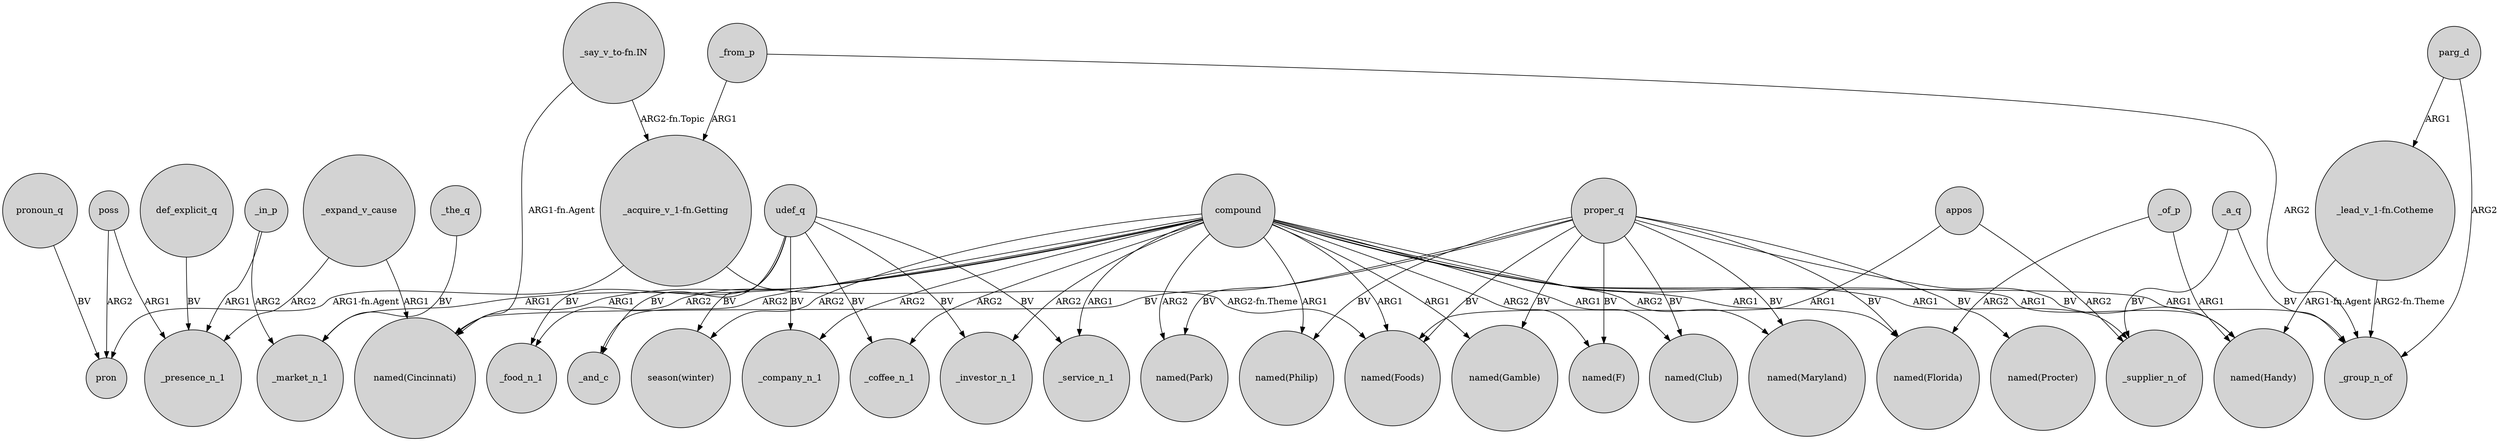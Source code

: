 digraph {
	node [shape=circle style=filled]
	"_say_v_to-fn.IN" -> "_acquire_v_1-fn.Getting" [label="ARG2-fn.Topic"]
	_in_p -> _presence_n_1 [label=ARG1]
	compound -> _food_n_1 [label=ARG2]
	parg_d -> "_lead_v_1-fn.Cotheme" [label=ARG1]
	poss -> pron [label=ARG2]
	compound -> "named(Cincinnati)" [label=ARG1]
	compound -> _coffee_n_1 [label=ARG2]
	udef_q -> _investor_n_1 [label=BV]
	proper_q -> "named(Procter)" [label=BV]
	"_lead_v_1-fn.Cotheme" -> _group_n_of [label="ARG2-fn.Theme"]
	compound -> "named(Maryland)" [label=ARG2]
	proper_q -> "named(F)" [label=BV]
	proper_q -> "named(Florida)" [label=BV]
	appos -> _supplier_n_of [label=ARG2]
	compound -> _company_n_1 [label=ARG2]
	proper_q -> "named(Foods)" [label=BV]
	_expand_v_cause -> _presence_n_1 [label=ARG2]
	parg_d -> _group_n_of [label=ARG2]
	proper_q -> "named(Club)" [label=BV]
	compound -> "named(F)" [label=ARG2]
	compound -> _investor_n_1 [label=ARG2]
	proper_q -> "named(Cincinnati)" [label=BV]
	proper_q -> "named(Philip)" [label=BV]
	compound -> "season(winter)" [label=ARG2]
	_from_p -> "_acquire_v_1-fn.Getting" [label=ARG1]
	compound -> "named(Park)" [label=ARG2]
	udef_q -> _food_n_1 [label=BV]
	compound -> "named(Club)" [label=ARG1]
	proper_q -> "named(Maryland)" [label=BV]
	_expand_v_cause -> "named(Cincinnati)" [label=ARG1]
	"_acquire_v_1-fn.Getting" -> pron [label="ARG1-fn.Agent"]
	"_acquire_v_1-fn.Getting" -> "named(Foods)" [label="ARG2-fn.Theme"]
	proper_q -> "named(Park)" [label=BV]
	pronoun_q -> pron [label=BV]
	compound -> _and_c [label=ARG2]
	proper_q -> "named(Gamble)" [label=BV]
	udef_q -> _service_n_1 [label=BV]
	poss -> _presence_n_1 [label=ARG1]
	"_lead_v_1-fn.Cotheme" -> "named(Handy)" [label="ARG1-fn.Agent"]
	compound -> "named(Foods)" [label=ARG1]
	compound -> _supplier_n_of [label=ARG1]
	_a_q -> _supplier_n_of [label=BV]
	udef_q -> "season(winter)" [label=BV]
	compound -> "named(Philip)" [label=ARG1]
	_of_p -> "named(Florida)" [label=ARG2]
	def_explicit_q -> _presence_n_1 [label=BV]
	_of_p -> "named(Handy)" [label=ARG1]
	_in_p -> _market_n_1 [label=ARG2]
	"_say_v_to-fn.IN" -> "named(Cincinnati)" [label="ARG1-fn.Agent"]
	_a_q -> _group_n_of [label=BV]
	compound -> _market_n_1 [label=ARG1]
	compound -> "named(Florida)" [label=ARG1]
	compound -> "named(Handy)" [label=ARG1]
	_the_q -> _market_n_1 [label=BV]
	udef_q -> _and_c [label=BV]
	compound -> "named(Gamble)" [label=ARG1]
	compound -> _service_n_1 [label=ARG1]
	udef_q -> _coffee_n_1 [label=BV]
	proper_q -> "named(Handy)" [label=BV]
	compound -> _group_n_of [label=ARG1]
	udef_q -> _company_n_1 [label=BV]
	appos -> "named(Foods)" [label=ARG1]
	_from_p -> _group_n_of [label=ARG2]
}
